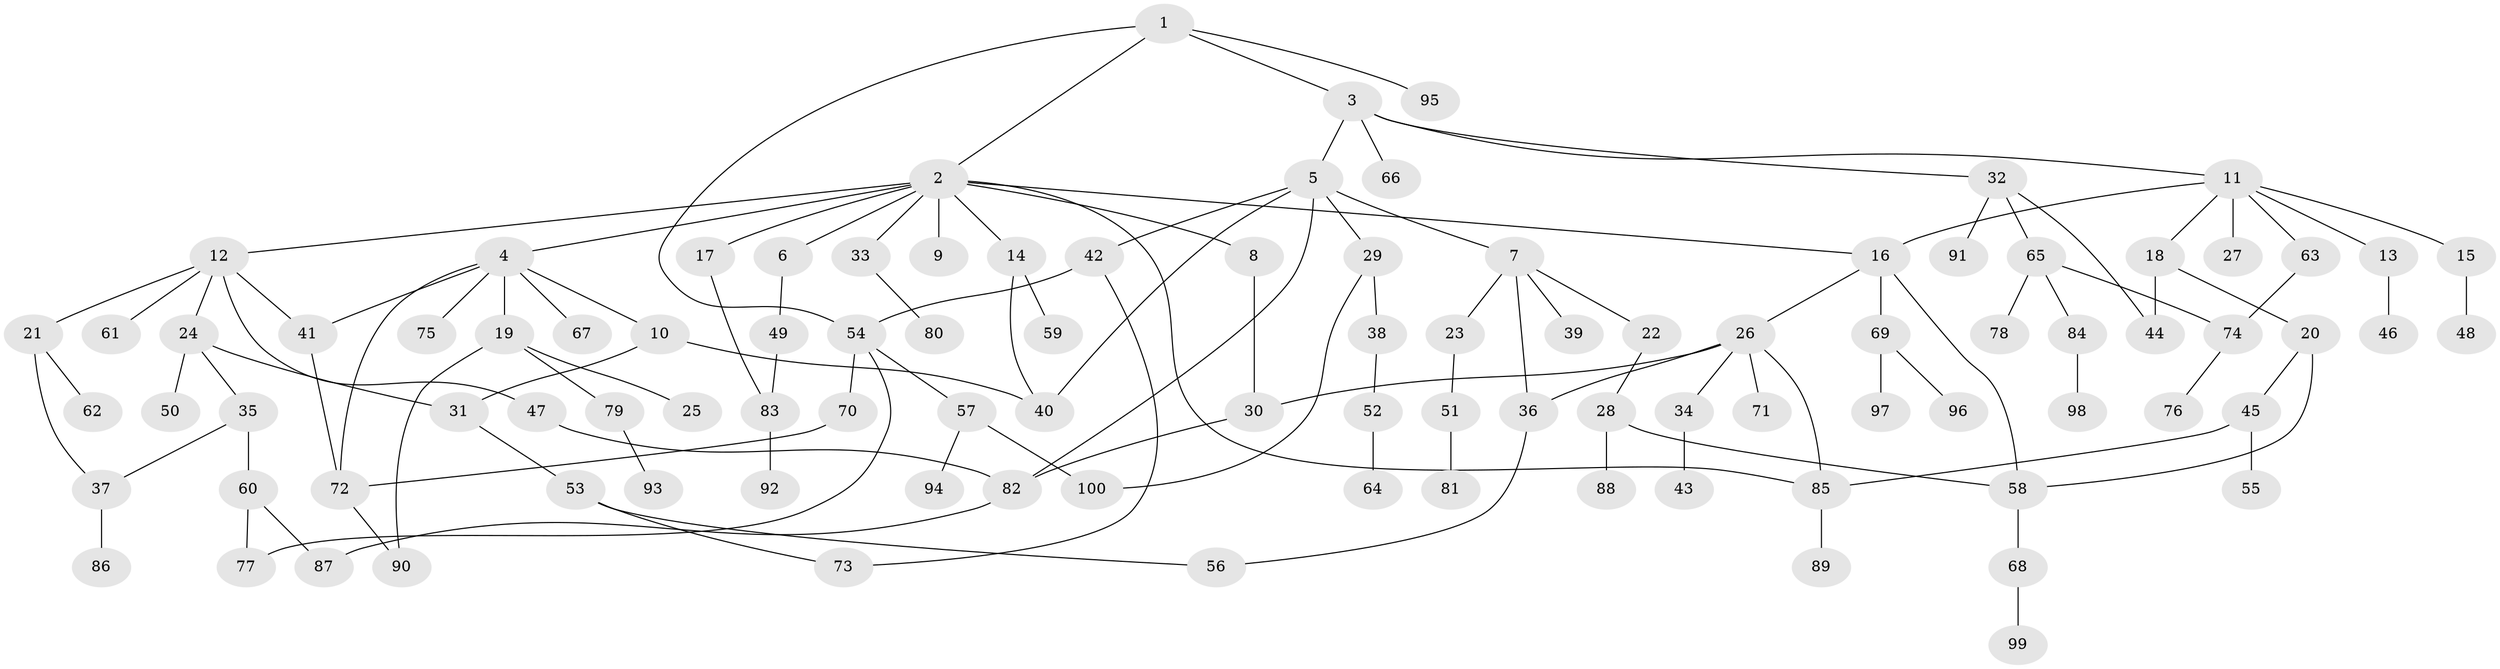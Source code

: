 // Generated by graph-tools (version 1.1) at 2025/54/02/21/25 11:54:43]
// undirected, 100 vertices, 125 edges
graph export_dot {
graph [start="1"]
  node [color=gray90,style=filled];
  1;
  2;
  3;
  4;
  5;
  6;
  7;
  8;
  9;
  10;
  11;
  12;
  13;
  14;
  15;
  16;
  17;
  18;
  19;
  20;
  21;
  22;
  23;
  24;
  25;
  26;
  27;
  28;
  29;
  30;
  31;
  32;
  33;
  34;
  35;
  36;
  37;
  38;
  39;
  40;
  41;
  42;
  43;
  44;
  45;
  46;
  47;
  48;
  49;
  50;
  51;
  52;
  53;
  54;
  55;
  56;
  57;
  58;
  59;
  60;
  61;
  62;
  63;
  64;
  65;
  66;
  67;
  68;
  69;
  70;
  71;
  72;
  73;
  74;
  75;
  76;
  77;
  78;
  79;
  80;
  81;
  82;
  83;
  84;
  85;
  86;
  87;
  88;
  89;
  90;
  91;
  92;
  93;
  94;
  95;
  96;
  97;
  98;
  99;
  100;
  1 -- 2;
  1 -- 3;
  1 -- 54;
  1 -- 95;
  2 -- 4;
  2 -- 6;
  2 -- 8;
  2 -- 9;
  2 -- 12;
  2 -- 14;
  2 -- 17;
  2 -- 33;
  2 -- 85;
  2 -- 16;
  3 -- 5;
  3 -- 11;
  3 -- 32;
  3 -- 66;
  4 -- 10;
  4 -- 19;
  4 -- 67;
  4 -- 72;
  4 -- 75;
  4 -- 41;
  5 -- 7;
  5 -- 29;
  5 -- 42;
  5 -- 40;
  5 -- 82;
  6 -- 49;
  7 -- 22;
  7 -- 23;
  7 -- 39;
  7 -- 36;
  8 -- 30;
  10 -- 40;
  10 -- 31;
  11 -- 13;
  11 -- 15;
  11 -- 16;
  11 -- 18;
  11 -- 27;
  11 -- 63;
  12 -- 21;
  12 -- 24;
  12 -- 41;
  12 -- 47;
  12 -- 61;
  13 -- 46;
  14 -- 40;
  14 -- 59;
  15 -- 48;
  16 -- 26;
  16 -- 69;
  16 -- 58;
  17 -- 83;
  18 -- 20;
  18 -- 44;
  19 -- 25;
  19 -- 79;
  19 -- 90;
  20 -- 45;
  20 -- 58;
  21 -- 62;
  21 -- 37;
  22 -- 28;
  23 -- 51;
  24 -- 31;
  24 -- 35;
  24 -- 50;
  26 -- 34;
  26 -- 36;
  26 -- 71;
  26 -- 85;
  26 -- 30;
  28 -- 88;
  28 -- 58;
  29 -- 38;
  29 -- 100;
  30 -- 82;
  31 -- 53;
  32 -- 65;
  32 -- 91;
  32 -- 44;
  33 -- 80;
  34 -- 43;
  35 -- 37;
  35 -- 60;
  36 -- 56;
  37 -- 86;
  38 -- 52;
  41 -- 72;
  42 -- 73;
  42 -- 54;
  45 -- 55;
  45 -- 85;
  47 -- 82;
  49 -- 83;
  51 -- 81;
  52 -- 64;
  53 -- 56;
  53 -- 73;
  54 -- 57;
  54 -- 70;
  54 -- 77;
  57 -- 94;
  57 -- 100;
  58 -- 68;
  60 -- 77;
  60 -- 87;
  63 -- 74;
  65 -- 78;
  65 -- 84;
  65 -- 74;
  68 -- 99;
  69 -- 96;
  69 -- 97;
  70 -- 72;
  72 -- 90;
  74 -- 76;
  79 -- 93;
  82 -- 87;
  83 -- 92;
  84 -- 98;
  85 -- 89;
}
